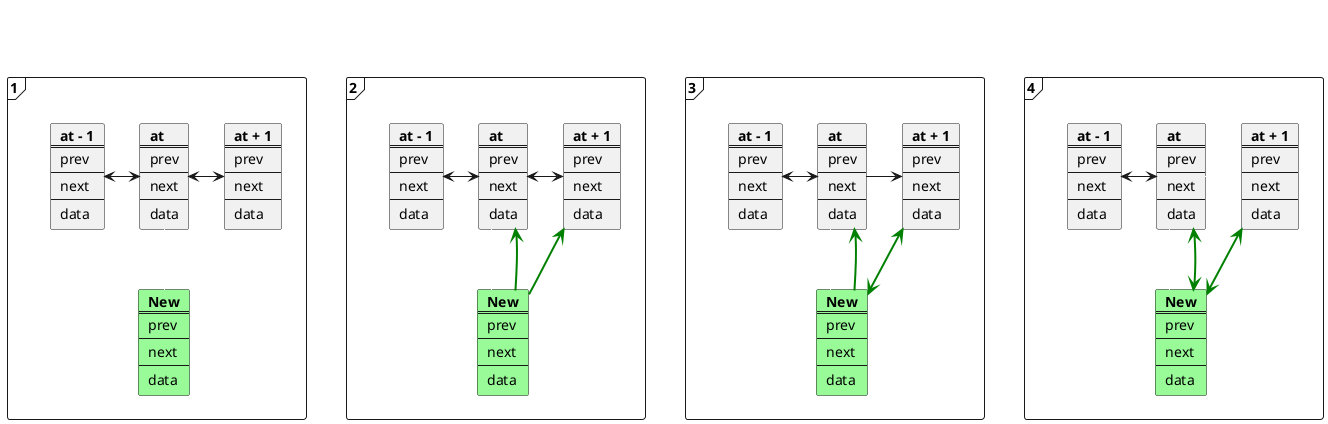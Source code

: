 @startuml

frame "1" as first {
    card prev1 [
        <b>at - 1
        ====
        prev
        ----
        next
        ----
        data
    ]
    card current1 [
        <b>at
        ====
        prev
        ----
        next
        ----
        data
    ]
    card next1 [
        <b>at + 1
        ====
        prev
        ----
        next
        ----
        data
    ]
    card new1 #palegreen [
        <b>New
        ====
        prev
        ----
        next
        ----
        data
    ]
    prev1 <-r-> current1
    current1 <-r-> next1
    current1 -d- new1 #line:white
}

frame "2" as second {
    card prev2 [
        <b>at - 1
        ====
        prev
        ----
        next
        ----
        data
    ]
    card current2 [
        <b>at
        ====
        prev
        ----
        next
        ----
        data
    ]
    card next2 [
        <b>at + 1
        ====
        prev
        ----
        next
        ----
        data
    ]
    card new2 #palegreen [
        <b>New
        ====
        prev
        ----
        next
        ----
        data
    ]
    prev2 <-r-> current2
    current2 <-r-> next2
    current2 -d- new2 #line:white
    new2 -u-> next2 #line:green;line.bold
    new2 -u-> current2 #line:green;line.bold
}

frame "3" as third {
    card prev3 [
        <b>at - 1
        ====
        prev
        ----
        next
        ----
        data
    ]
    card current3 [
        <b>at
        ====
        prev
        ----
        next
        ----
        data
    ]
    card next3 [
        <b>at + 1
        ====
        prev
        ----
        next
        ----
        data
    ]
    card new3 #palegreen [
        <b>New
        ====
        prev
        ----
        next
        ----
        data
    ]
    prev3 <-r-> current3
    current3 -r-> next3
    current3 -d- new3 #line:white
    new3 <-u-> next3 #line:green;line.bold
    new3 -u-> current3 #line:green;line.bold
}

frame "4" as fourth {
    card prev4 [
        <b>at - 1
        ====
        prev
        ----
        next
        ----
        data
    ]
    card current4 [
        <b>at
        ====
        prev
        ----
        next
        ----
        data
    ]
    card next4 [
        <b>at + 1
        ====
        prev
        ----
        next
        ----
        data
    ]
    card new4 #palegreen [
        <b>New
        ====
        prev
        ----
        next
        ----
        data
    ]
    prev4 <-r-> current4
    current4 -r- next4 #line:white
    current4 -d- new4 #line:white
    new4 <-u-> next4 #line:green;line.bold
    current4 <-d-> new4 #line:green;line.bold
}

first -r- second #line:white
third -r- fourth #line:white

@enduml